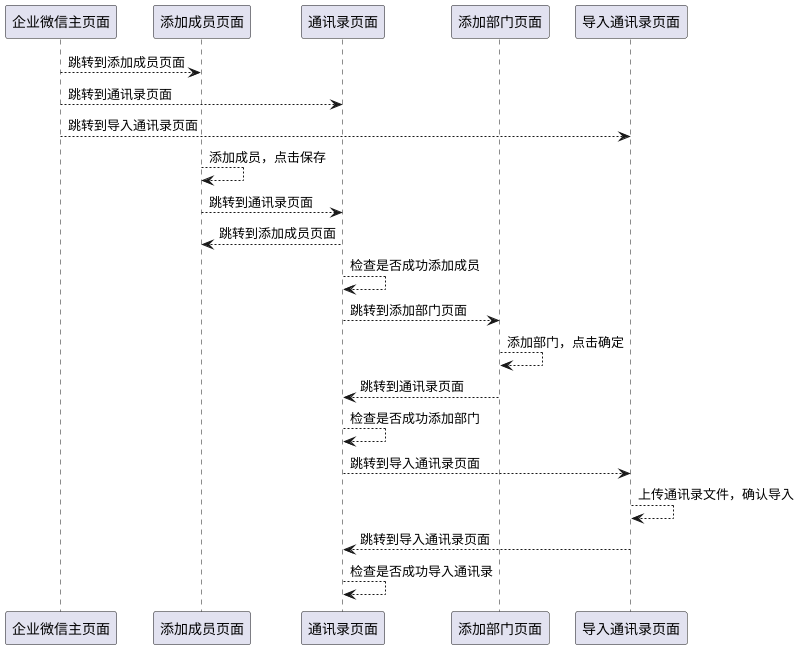 @startuml

participant 企业微信主页面 as main
participant 添加成员页面 as add_member
participant 通讯录页面 as contact
participant 添加部门页面 as add_depart
participant 导入通讯录页面 as add_contact

main-->add_member:跳转到添加成员页面
main-->contact:跳转到通讯录页面
main-->add_contact:跳转到导入通讯录页面
add_member-->add_member:添加成员，点击保存
add_member-->contact:跳转到通讯录页面
contact-->add_member:跳转到添加成员页面
contact-->contact:检查是否成功添加成员
contact-->add_depart:跳转到添加部门页面
add_depart-->add_depart:添加部门，点击确定
add_depart-->contact:跳转到通讯录页面
contact-->contact:检查是否成功添加部门
contact-->add_contact:跳转到导入通讯录页面
add_contact-->add_contact:上传通讯录文件，确认导入
add_contact-->contact:跳转到导入通讯录页面
contact-->contact:检查是否成功导入通讯录

@enduml

